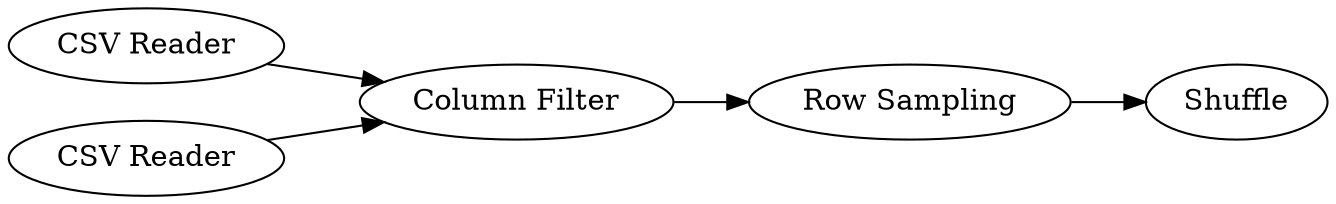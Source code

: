digraph {
	8 -> 2
	26 -> 8
	2 -> 12
	27 -> 8
	27 [label="CSV Reader"]
	26 [label="CSV Reader"]
	8 [label="Column Filter"]
	2 [label="Row Sampling"]
	12 [label=Shuffle]
	rankdir=LR
}
